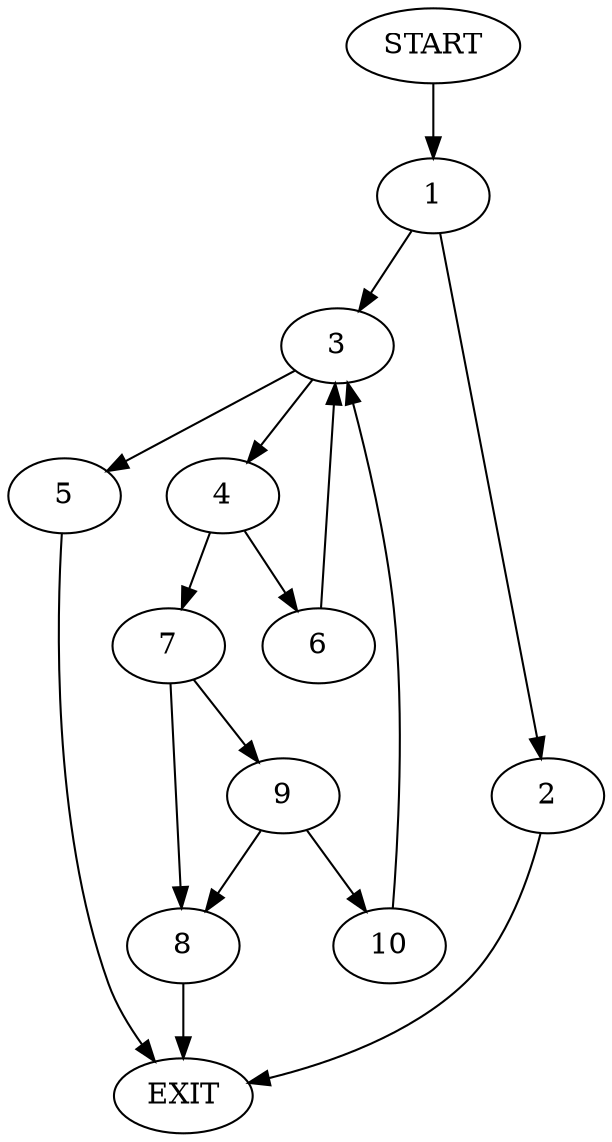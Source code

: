 digraph {
0 [label="START"]
11 [label="EXIT"]
0 -> 1
1 -> 2
1 -> 3
3 -> 4
3 -> 5
2 -> 11
4 -> 6
4 -> 7
5 -> 11
6 -> 3
7 -> 8
7 -> 9
8 -> 11
9 -> 8
9 -> 10
10 -> 3
}
